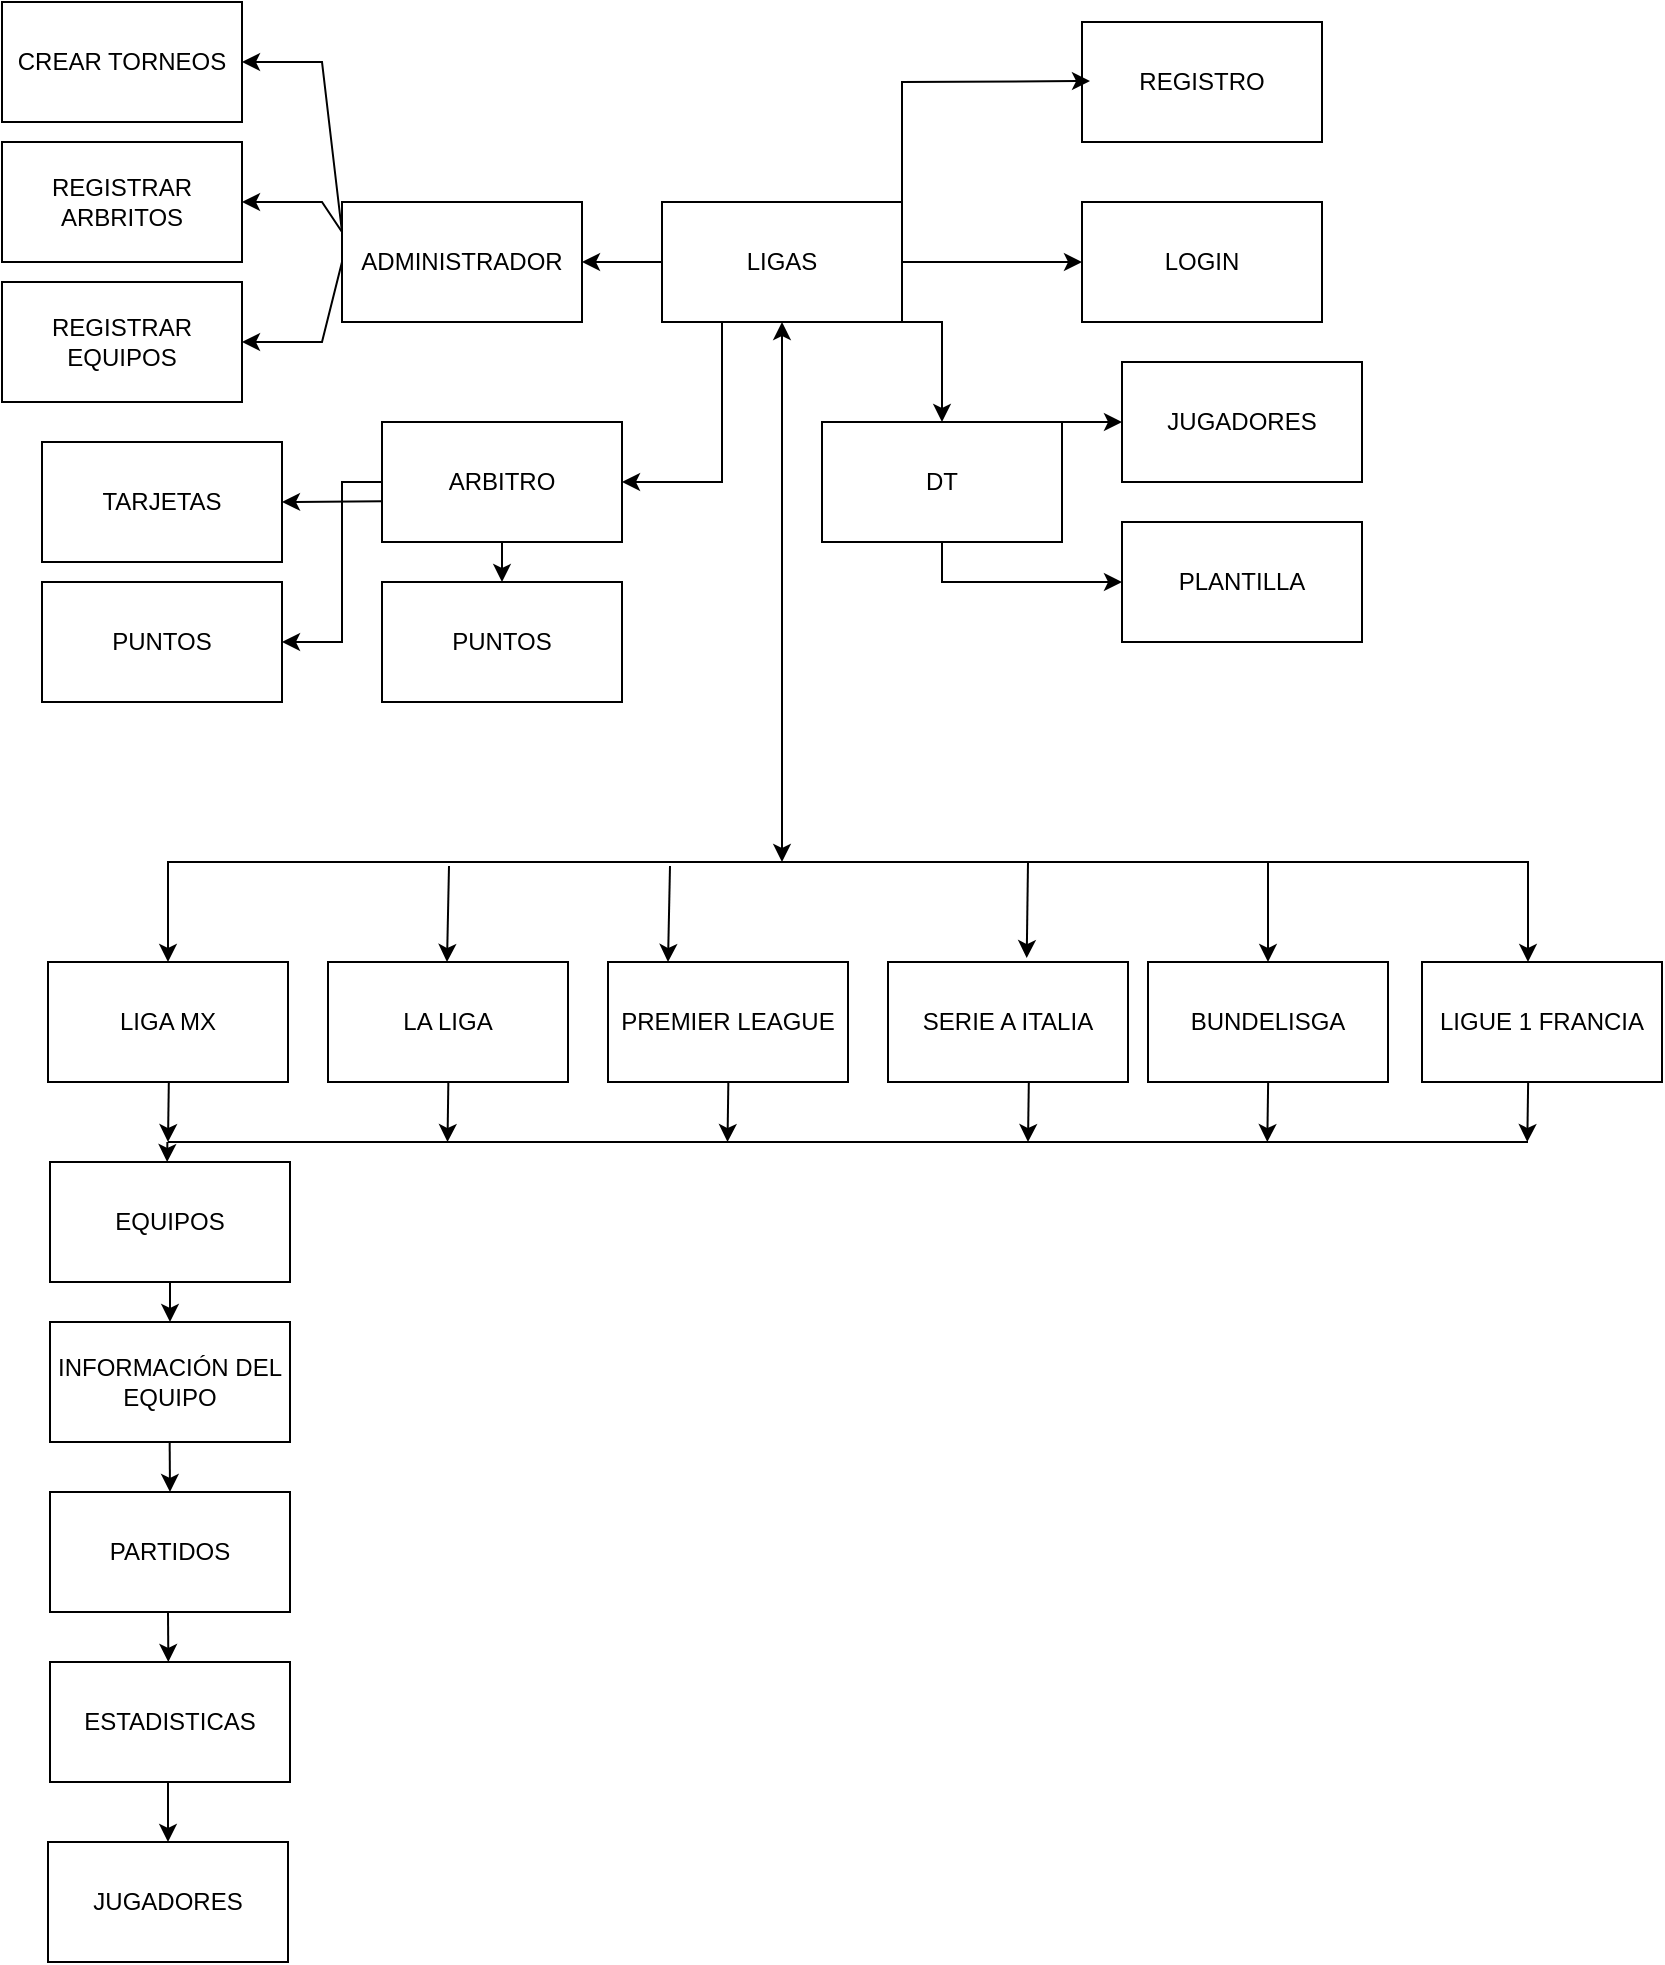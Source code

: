 <mxfile version="24.7.12">
  <diagram name="Página-1" id="e0W5FFudfDkD1n7ttD1k">
    <mxGraphModel dx="1034" dy="460" grid="1" gridSize="10" guides="1" tooltips="1" connect="1" arrows="1" fold="1" page="1" pageScale="1" pageWidth="827" pageHeight="1169" math="0" shadow="0">
      <root>
        <mxCell id="0" />
        <mxCell id="1" parent="0" />
        <mxCell id="3Sb3ryOfrzizplaeh4FI-1" value="PREMIER LEAGUE" style="rounded=0;whiteSpace=wrap;html=1;" parent="1" vertex="1">
          <mxGeometry x="323" y="500" width="120" height="60" as="geometry" />
        </mxCell>
        <mxCell id="3Sb3ryOfrzizplaeh4FI-2" value="BUNDELISGA" style="rounded=0;whiteSpace=wrap;html=1;" parent="1" vertex="1">
          <mxGeometry x="593" y="500" width="120" height="60" as="geometry" />
        </mxCell>
        <mxCell id="3Sb3ryOfrzizplaeh4FI-3" value="LA LIGA" style="rounded=0;whiteSpace=wrap;html=1;" parent="1" vertex="1">
          <mxGeometry x="183" y="500" width="120" height="60" as="geometry" />
        </mxCell>
        <mxCell id="3Sb3ryOfrzizplaeh4FI-4" value="LIGAS" style="rounded=0;whiteSpace=wrap;html=1;" parent="1" vertex="1">
          <mxGeometry x="350" y="120" width="120" height="60" as="geometry" />
        </mxCell>
        <mxCell id="3Sb3ryOfrzizplaeh4FI-7" value="SERIE A ITALIA" style="rounded=0;whiteSpace=wrap;html=1;" parent="1" vertex="1">
          <mxGeometry x="463" y="500" width="120" height="60" as="geometry" />
        </mxCell>
        <mxCell id="3Sb3ryOfrzizplaeh4FI-8" value="LIGUE 1 FRANCIA" style="rounded=0;whiteSpace=wrap;html=1;" parent="1" vertex="1">
          <mxGeometry x="730" y="500" width="120" height="60" as="geometry" />
        </mxCell>
        <mxCell id="3Sb3ryOfrzizplaeh4FI-9" value="LIGA MX" style="rounded=0;whiteSpace=wrap;html=1;" parent="1" vertex="1">
          <mxGeometry x="43" y="500" width="120" height="60" as="geometry" />
        </mxCell>
        <mxCell id="3Sb3ryOfrzizplaeh4FI-10" value="EQUIPOS" style="rounded=0;whiteSpace=wrap;html=1;" parent="1" vertex="1">
          <mxGeometry x="44" y="600" width="120" height="60" as="geometry" />
        </mxCell>
        <mxCell id="3Sb3ryOfrzizplaeh4FI-11" value="PARTIDOS" style="rounded=0;whiteSpace=wrap;html=1;" parent="1" vertex="1">
          <mxGeometry x="44" y="765" width="120" height="60" as="geometry" />
        </mxCell>
        <mxCell id="3Sb3ryOfrzizplaeh4FI-12" value="INFORMACIÓN DEL EQUIPO" style="rounded=0;whiteSpace=wrap;html=1;" parent="1" vertex="1">
          <mxGeometry x="44" y="680" width="120" height="60" as="geometry" />
        </mxCell>
        <mxCell id="3Sb3ryOfrzizplaeh4FI-13" value="ESTADISTICAS" style="rounded=0;whiteSpace=wrap;html=1;" parent="1" vertex="1">
          <mxGeometry x="44" y="850" width="120" height="60" as="geometry" />
        </mxCell>
        <mxCell id="3Sb3ryOfrzizplaeh4FI-14" value="" style="endArrow=classic;startArrow=classic;html=1;rounded=0;entryX=0.5;entryY=1;entryDx=0;entryDy=0;" parent="1" target="3Sb3ryOfrzizplaeh4FI-4" edge="1">
          <mxGeometry width="50" height="50" relative="1" as="geometry">
            <mxPoint x="410" y="450" as="sourcePoint" />
            <mxPoint x="414" y="180" as="targetPoint" />
          </mxGeometry>
        </mxCell>
        <mxCell id="3Sb3ryOfrzizplaeh4FI-16" value="" style="endArrow=classic;html=1;rounded=0;exitX=1;exitY=0.5;exitDx=0;exitDy=0;entryX=0.5;entryY=0;entryDx=0;entryDy=0;" parent="1" edge="1">
          <mxGeometry width="50" height="50" relative="1" as="geometry">
            <mxPoint x="493" y="450" as="sourcePoint" />
            <mxPoint x="783" y="500" as="targetPoint" />
            <Array as="points">
              <mxPoint x="783" y="450" />
            </Array>
          </mxGeometry>
        </mxCell>
        <mxCell id="3Sb3ryOfrzizplaeh4FI-17" value="" style="endArrow=classic;html=1;rounded=0;exitX=1;exitY=0.5;exitDx=0;exitDy=0;entryX=0.5;entryY=0;entryDx=0;entryDy=0;" parent="1" target="3Sb3ryOfrzizplaeh4FI-2" edge="1">
          <mxGeometry width="50" height="50" relative="1" as="geometry">
            <mxPoint x="493" y="450" as="sourcePoint" />
            <mxPoint x="783" y="500" as="targetPoint" />
            <Array as="points">
              <mxPoint x="653" y="450" />
            </Array>
          </mxGeometry>
        </mxCell>
        <mxCell id="3Sb3ryOfrzizplaeh4FI-18" value="" style="endArrow=classic;html=1;rounded=0;entryX=0.578;entryY=-0.033;entryDx=0;entryDy=0;entryPerimeter=0;" parent="1" target="3Sb3ryOfrzizplaeh4FI-7" edge="1">
          <mxGeometry width="50" height="50" relative="1" as="geometry">
            <mxPoint x="533" y="450" as="sourcePoint" />
            <mxPoint x="533" y="490" as="targetPoint" />
          </mxGeometry>
        </mxCell>
        <mxCell id="3Sb3ryOfrzizplaeh4FI-20" value="" style="endArrow=classic;html=1;rounded=0;entryX=0.5;entryY=0;entryDx=0;entryDy=0;" parent="1" target="3Sb3ryOfrzizplaeh4FI-9" edge="1">
          <mxGeometry width="50" height="50" relative="1" as="geometry">
            <mxPoint x="493" y="450" as="sourcePoint" />
            <mxPoint x="393" y="490" as="targetPoint" />
            <Array as="points">
              <mxPoint x="103" y="450" />
            </Array>
          </mxGeometry>
        </mxCell>
        <mxCell id="3Sb3ryOfrzizplaeh4FI-21" value="" style="endArrow=classic;html=1;rounded=0;entryX=0.578;entryY=-0.033;entryDx=0;entryDy=0;entryPerimeter=0;" parent="1" edge="1">
          <mxGeometry width="50" height="50" relative="1" as="geometry">
            <mxPoint x="243.5" y="452" as="sourcePoint" />
            <mxPoint x="242.5" y="500" as="targetPoint" />
          </mxGeometry>
        </mxCell>
        <mxCell id="3Sb3ryOfrzizplaeh4FI-22" value="" style="endArrow=classic;html=1;rounded=0;entryX=0.578;entryY=-0.033;entryDx=0;entryDy=0;entryPerimeter=0;" parent="1" edge="1">
          <mxGeometry width="50" height="50" relative="1" as="geometry">
            <mxPoint x="354" y="452" as="sourcePoint" />
            <mxPoint x="353" y="500" as="targetPoint" />
          </mxGeometry>
        </mxCell>
        <mxCell id="3Sb3ryOfrzizplaeh4FI-23" value="" style="endArrow=none;html=1;rounded=0;" parent="1" edge="1">
          <mxGeometry width="50" height="50" relative="1" as="geometry">
            <mxPoint x="103" y="590" as="sourcePoint" />
            <mxPoint x="783" y="590" as="targetPoint" />
          </mxGeometry>
        </mxCell>
        <mxCell id="3Sb3ryOfrzizplaeh4FI-24" value="" style="endArrow=classic;html=1;rounded=0;" parent="1" edge="1">
          <mxGeometry width="50" height="50" relative="1" as="geometry">
            <mxPoint x="103.41" y="560" as="sourcePoint" />
            <mxPoint x="103" y="590" as="targetPoint" />
          </mxGeometry>
        </mxCell>
        <mxCell id="3Sb3ryOfrzizplaeh4FI-25" value="" style="endArrow=classic;html=1;rounded=0;" parent="1" edge="1">
          <mxGeometry width="50" height="50" relative="1" as="geometry">
            <mxPoint x="383.17" y="560" as="sourcePoint" />
            <mxPoint x="382.76" y="590" as="targetPoint" />
          </mxGeometry>
        </mxCell>
        <mxCell id="3Sb3ryOfrzizplaeh4FI-26" value="" style="endArrow=classic;html=1;rounded=0;" parent="1" edge="1">
          <mxGeometry width="50" height="50" relative="1" as="geometry">
            <mxPoint x="243.17" y="560" as="sourcePoint" />
            <mxPoint x="242.76" y="590" as="targetPoint" />
          </mxGeometry>
        </mxCell>
        <mxCell id="3Sb3ryOfrzizplaeh4FI-27" value="" style="endArrow=classic;html=1;rounded=0;fontStyle=1" parent="1" edge="1">
          <mxGeometry width="50" height="50" relative="1" as="geometry">
            <mxPoint x="533.41" y="560" as="sourcePoint" />
            <mxPoint x="533" y="590" as="targetPoint" />
          </mxGeometry>
        </mxCell>
        <mxCell id="3Sb3ryOfrzizplaeh4FI-28" value="" style="endArrow=classic;html=1;rounded=0;fontStyle=1" parent="1" edge="1">
          <mxGeometry width="50" height="50" relative="1" as="geometry">
            <mxPoint x="653.07" y="560" as="sourcePoint" />
            <mxPoint x="652.66" y="590" as="targetPoint" />
          </mxGeometry>
        </mxCell>
        <mxCell id="3Sb3ryOfrzizplaeh4FI-29" value="" style="endArrow=classic;html=1;rounded=0;fontStyle=1" parent="1" edge="1">
          <mxGeometry width="50" height="50" relative="1" as="geometry">
            <mxPoint x="783.07" y="560" as="sourcePoint" />
            <mxPoint x="782.66" y="590" as="targetPoint" />
          </mxGeometry>
        </mxCell>
        <mxCell id="3Sb3ryOfrzizplaeh4FI-30" value="" style="endArrow=classic;html=1;rounded=0;fontStyle=1" parent="1" edge="1">
          <mxGeometry width="50" height="50" relative="1" as="geometry">
            <mxPoint x="102.69" y="590" as="sourcePoint" />
            <mxPoint x="102.57" y="600" as="targetPoint" />
          </mxGeometry>
        </mxCell>
        <mxCell id="3Sb3ryOfrzizplaeh4FI-31" value="" style="endArrow=classic;html=1;rounded=0;fontStyle=1;entryX=0.5;entryY=0;entryDx=0;entryDy=0;exitX=0.5;exitY=1;exitDx=0;exitDy=0;" parent="1" source="3Sb3ryOfrzizplaeh4FI-10" target="3Sb3ryOfrzizplaeh4FI-12" edge="1">
          <mxGeometry width="50" height="50" relative="1" as="geometry">
            <mxPoint x="103.12" y="660" as="sourcePoint" />
            <mxPoint x="103" y="670" as="targetPoint" />
          </mxGeometry>
        </mxCell>
        <mxCell id="3Sb3ryOfrzizplaeh4FI-32" value="" style="endArrow=classic;html=1;rounded=0;fontStyle=1;exitX=0.5;exitY=1;exitDx=0;exitDy=0;entryX=0.5;entryY=0;entryDx=0;entryDy=0;" parent="1" target="3Sb3ryOfrzizplaeh4FI-11" edge="1">
          <mxGeometry width="50" height="50" relative="1" as="geometry">
            <mxPoint x="103.83" y="740" as="sourcePoint" />
            <mxPoint x="104" y="760" as="targetPoint" />
          </mxGeometry>
        </mxCell>
        <mxCell id="3Sb3ryOfrzizplaeh4FI-33" value="" style="endArrow=classic;html=1;rounded=0;fontStyle=1;exitX=0.5;exitY=1;exitDx=0;exitDy=0;entryX=0.5;entryY=0;entryDx=0;entryDy=0;" parent="1" edge="1">
          <mxGeometry width="50" height="50" relative="1" as="geometry">
            <mxPoint x="103" y="825" as="sourcePoint" />
            <mxPoint x="103.17" y="850" as="targetPoint" />
          </mxGeometry>
        </mxCell>
        <mxCell id="ni1MEceivpjO8g6UFR9i-1" value="LOGIN" style="rounded=0;whiteSpace=wrap;html=1;" parent="1" vertex="1">
          <mxGeometry x="560" y="120" width="120" height="60" as="geometry" />
        </mxCell>
        <mxCell id="ni1MEceivpjO8g6UFR9i-2" value="" style="endArrow=classic;html=1;rounded=0;entryX=0;entryY=0.5;entryDx=0;entryDy=0;" parent="1" target="ni1MEceivpjO8g6UFR9i-1" edge="1">
          <mxGeometry width="50" height="50" relative="1" as="geometry">
            <mxPoint x="470" y="150" as="sourcePoint" />
            <mxPoint x="470" y="200" as="targetPoint" />
          </mxGeometry>
        </mxCell>
        <mxCell id="ni1MEceivpjO8g6UFR9i-3" value="REGISTRO" style="rounded=0;whiteSpace=wrap;html=1;" parent="1" vertex="1">
          <mxGeometry x="560" y="30" width="120" height="60" as="geometry" />
        </mxCell>
        <mxCell id="ni1MEceivpjO8g6UFR9i-4" value="" style="endArrow=classic;html=1;rounded=0;entryX=0;entryY=0.5;entryDx=0;entryDy=0;" parent="1" edge="1">
          <mxGeometry width="50" height="50" relative="1" as="geometry">
            <mxPoint x="470" y="150" as="sourcePoint" />
            <mxPoint x="564" y="59.5" as="targetPoint" />
            <Array as="points">
              <mxPoint x="470" y="60" />
            </Array>
          </mxGeometry>
        </mxCell>
        <mxCell id="ni1MEceivpjO8g6UFR9i-5" value="JUGADORES" style="rounded=0;whiteSpace=wrap;html=1;" parent="1" vertex="1">
          <mxGeometry x="43" y="940" width="120" height="60" as="geometry" />
        </mxCell>
        <mxCell id="ni1MEceivpjO8g6UFR9i-6" value="" style="endArrow=classic;html=1;rounded=0;fontStyle=1;exitX=0.5;exitY=1;exitDx=0;exitDy=0;entryX=0.5;entryY=0;entryDx=0;entryDy=0;" parent="1" target="ni1MEceivpjO8g6UFR9i-5" edge="1">
          <mxGeometry width="50" height="50" relative="1" as="geometry">
            <mxPoint x="103" y="910" as="sourcePoint" />
            <mxPoint x="103.17" y="935" as="targetPoint" />
          </mxGeometry>
        </mxCell>
        <mxCell id="07Km9LBTmwG8m_-8uPqj-1" value="ADMINISTRADOR" style="rounded=0;whiteSpace=wrap;html=1;" parent="1" vertex="1">
          <mxGeometry x="190" y="120" width="120" height="60" as="geometry" />
        </mxCell>
        <mxCell id="07Km9LBTmwG8m_-8uPqj-3" value="" style="endArrow=classic;html=1;rounded=0;entryX=1;entryY=0.5;entryDx=0;entryDy=0;exitX=0;exitY=0.5;exitDx=0;exitDy=0;" parent="1" source="3Sb3ryOfrzizplaeh4FI-4" target="07Km9LBTmwG8m_-8uPqj-1" edge="1">
          <mxGeometry width="50" height="50" relative="1" as="geometry">
            <mxPoint x="390" y="170" as="sourcePoint" />
            <mxPoint x="440" y="120" as="targetPoint" />
          </mxGeometry>
        </mxCell>
        <mxCell id="07Km9LBTmwG8m_-8uPqj-4" value="CREAR TORNEOS" style="rounded=0;whiteSpace=wrap;html=1;" parent="1" vertex="1">
          <mxGeometry x="20" y="20" width="120" height="60" as="geometry" />
        </mxCell>
        <mxCell id="07Km9LBTmwG8m_-8uPqj-5" value="REGISTRAR ARBRITOS" style="rounded=0;whiteSpace=wrap;html=1;" parent="1" vertex="1">
          <mxGeometry x="20" y="90" width="120" height="60" as="geometry" />
        </mxCell>
        <mxCell id="07Km9LBTmwG8m_-8uPqj-6" value="REGISTRAR EQUIPOS" style="rounded=0;whiteSpace=wrap;html=1;" parent="1" vertex="1">
          <mxGeometry x="20" y="160" width="120" height="60" as="geometry" />
        </mxCell>
        <mxCell id="07Km9LBTmwG8m_-8uPqj-7" value="" style="endArrow=classic;html=1;rounded=0;entryX=1;entryY=0.5;entryDx=0;entryDy=0;exitX=0;exitY=0.25;exitDx=0;exitDy=0;" parent="1" source="07Km9LBTmwG8m_-8uPqj-1" target="07Km9LBTmwG8m_-8uPqj-4" edge="1">
          <mxGeometry width="50" height="50" relative="1" as="geometry">
            <mxPoint x="400" y="240" as="sourcePoint" />
            <mxPoint x="450" y="190" as="targetPoint" />
            <Array as="points">
              <mxPoint x="180" y="50" />
            </Array>
          </mxGeometry>
        </mxCell>
        <mxCell id="07Km9LBTmwG8m_-8uPqj-8" value="" style="endArrow=classic;html=1;rounded=0;entryX=1;entryY=0.5;entryDx=0;entryDy=0;exitX=0;exitY=0.25;exitDx=0;exitDy=0;" parent="1" source="07Km9LBTmwG8m_-8uPqj-1" target="07Km9LBTmwG8m_-8uPqj-5" edge="1">
          <mxGeometry width="50" height="50" relative="1" as="geometry">
            <mxPoint x="400" y="240" as="sourcePoint" />
            <mxPoint x="450" y="190" as="targetPoint" />
            <Array as="points">
              <mxPoint x="180" y="120" />
            </Array>
          </mxGeometry>
        </mxCell>
        <mxCell id="07Km9LBTmwG8m_-8uPqj-9" value="" style="endArrow=classic;html=1;rounded=0;entryX=1;entryY=0.5;entryDx=0;entryDy=0;exitX=0;exitY=0.5;exitDx=0;exitDy=0;" parent="1" source="07Km9LBTmwG8m_-8uPqj-1" target="07Km9LBTmwG8m_-8uPqj-6" edge="1">
          <mxGeometry width="50" height="50" relative="1" as="geometry">
            <mxPoint x="400" y="240" as="sourcePoint" />
            <mxPoint x="450" y="190" as="targetPoint" />
            <Array as="points">
              <mxPoint x="180" y="190" />
            </Array>
          </mxGeometry>
        </mxCell>
        <mxCell id="07Km9LBTmwG8m_-8uPqj-10" value="ARBITRO" style="rounded=0;whiteSpace=wrap;html=1;" parent="1" vertex="1">
          <mxGeometry x="210" y="230" width="120" height="60" as="geometry" />
        </mxCell>
        <mxCell id="07Km9LBTmwG8m_-8uPqj-11" value="" style="endArrow=classic;html=1;rounded=0;entryX=1;entryY=0.5;entryDx=0;entryDy=0;exitX=0.25;exitY=1;exitDx=0;exitDy=0;" parent="1" source="3Sb3ryOfrzizplaeh4FI-4" target="07Km9LBTmwG8m_-8uPqj-10" edge="1">
          <mxGeometry width="50" height="50" relative="1" as="geometry">
            <mxPoint x="400" y="240" as="sourcePoint" />
            <mxPoint x="450" y="190" as="targetPoint" />
            <Array as="points">
              <mxPoint x="380" y="260" />
            </Array>
          </mxGeometry>
        </mxCell>
        <mxCell id="07Km9LBTmwG8m_-8uPqj-12" value="TARJETAS" style="rounded=0;whiteSpace=wrap;html=1;" parent="1" vertex="1">
          <mxGeometry x="40" y="240" width="120" height="60" as="geometry" />
        </mxCell>
        <mxCell id="07Km9LBTmwG8m_-8uPqj-13" value="PUNTOS" style="rounded=0;whiteSpace=wrap;html=1;" parent="1" vertex="1">
          <mxGeometry x="40" y="310" width="120" height="60" as="geometry" />
        </mxCell>
        <mxCell id="07Km9LBTmwG8m_-8uPqj-14" value="PUNTOS" style="rounded=0;whiteSpace=wrap;html=1;" parent="1" vertex="1">
          <mxGeometry x="210" y="310" width="120" height="60" as="geometry" />
        </mxCell>
        <mxCell id="07Km9LBTmwG8m_-8uPqj-15" value="" style="endArrow=classic;html=1;rounded=0;entryX=0.5;entryY=0;entryDx=0;entryDy=0;exitX=0.5;exitY=1;exitDx=0;exitDy=0;" parent="1" source="07Km9LBTmwG8m_-8uPqj-10" target="07Km9LBTmwG8m_-8uPqj-14" edge="1">
          <mxGeometry width="50" height="50" relative="1" as="geometry">
            <mxPoint x="400" y="240" as="sourcePoint" />
            <mxPoint x="450" y="190" as="targetPoint" />
          </mxGeometry>
        </mxCell>
        <mxCell id="07Km9LBTmwG8m_-8uPqj-16" value="" style="endArrow=classic;html=1;rounded=0;entryX=1;entryY=0.5;entryDx=0;entryDy=0;exitX=0;exitY=0.5;exitDx=0;exitDy=0;" parent="1" source="07Km9LBTmwG8m_-8uPqj-10" target="07Km9LBTmwG8m_-8uPqj-13" edge="1">
          <mxGeometry width="50" height="50" relative="1" as="geometry">
            <mxPoint x="280" y="300" as="sourcePoint" />
            <mxPoint x="280" y="320" as="targetPoint" />
            <Array as="points">
              <mxPoint x="190" y="260" />
              <mxPoint x="190" y="340" />
            </Array>
          </mxGeometry>
        </mxCell>
        <mxCell id="07Km9LBTmwG8m_-8uPqj-17" value="" style="endArrow=classic;html=1;rounded=0;entryX=1;entryY=0.5;entryDx=0;entryDy=0;exitX=0.001;exitY=0.661;exitDx=0;exitDy=0;exitPerimeter=0;" parent="1" source="07Km9LBTmwG8m_-8uPqj-10" target="07Km9LBTmwG8m_-8uPqj-12" edge="1">
          <mxGeometry width="50" height="50" relative="1" as="geometry">
            <mxPoint x="400" y="240" as="sourcePoint" />
            <mxPoint x="450" y="190" as="targetPoint" />
          </mxGeometry>
        </mxCell>
        <mxCell id="07Km9LBTmwG8m_-8uPqj-18" value="DT" style="rounded=0;whiteSpace=wrap;html=1;" parent="1" vertex="1">
          <mxGeometry x="430" y="230" width="120" height="60" as="geometry" />
        </mxCell>
        <mxCell id="07Km9LBTmwG8m_-8uPqj-19" value="JUGADORES" style="rounded=0;whiteSpace=wrap;html=1;" parent="1" vertex="1">
          <mxGeometry x="580" y="200" width="120" height="60" as="geometry" />
        </mxCell>
        <mxCell id="07Km9LBTmwG8m_-8uPqj-20" value="PLANTILLA" style="rounded=0;whiteSpace=wrap;html=1;" parent="1" vertex="1">
          <mxGeometry x="580" y="280" width="120" height="60" as="geometry" />
        </mxCell>
        <mxCell id="07Km9LBTmwG8m_-8uPqj-21" value="" style="endArrow=classic;html=1;rounded=0;entryX=0;entryY=0.5;entryDx=0;entryDy=0;exitX=1;exitY=0;exitDx=0;exitDy=0;" parent="1" source="07Km9LBTmwG8m_-8uPqj-18" target="07Km9LBTmwG8m_-8uPqj-19" edge="1">
          <mxGeometry width="50" height="50" relative="1" as="geometry">
            <mxPoint x="420" y="290" as="sourcePoint" />
            <mxPoint x="470" y="240" as="targetPoint" />
          </mxGeometry>
        </mxCell>
        <mxCell id="07Km9LBTmwG8m_-8uPqj-22" value="" style="endArrow=classic;html=1;rounded=0;entryX=0;entryY=0.5;entryDx=0;entryDy=0;exitX=0.5;exitY=1;exitDx=0;exitDy=0;" parent="1" source="07Km9LBTmwG8m_-8uPqj-18" target="07Km9LBTmwG8m_-8uPqj-20" edge="1">
          <mxGeometry width="50" height="50" relative="1" as="geometry">
            <mxPoint x="420" y="290" as="sourcePoint" />
            <mxPoint x="470" y="240" as="targetPoint" />
            <Array as="points">
              <mxPoint x="490" y="310" />
            </Array>
          </mxGeometry>
        </mxCell>
        <mxCell id="07Km9LBTmwG8m_-8uPqj-23" value="" style="endArrow=classic;html=1;rounded=0;entryX=0.5;entryY=0;entryDx=0;entryDy=0;exitX=0.75;exitY=1;exitDx=0;exitDy=0;" parent="1" source="3Sb3ryOfrzizplaeh4FI-4" target="07Km9LBTmwG8m_-8uPqj-18" edge="1">
          <mxGeometry width="50" height="50" relative="1" as="geometry">
            <mxPoint x="420" y="290" as="sourcePoint" />
            <mxPoint x="470" y="240" as="targetPoint" />
            <Array as="points">
              <mxPoint x="490" y="180" />
            </Array>
          </mxGeometry>
        </mxCell>
      </root>
    </mxGraphModel>
  </diagram>
</mxfile>
